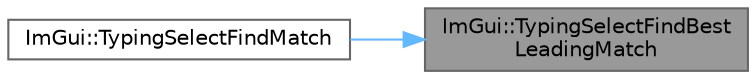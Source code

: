 digraph "ImGui::TypingSelectFindBestLeadingMatch"
{
 // LATEX_PDF_SIZE
  bgcolor="transparent";
  edge [fontname=Helvetica,fontsize=10,labelfontname=Helvetica,labelfontsize=10];
  node [fontname=Helvetica,fontsize=10,shape=box,height=0.2,width=0.4];
  rankdir="RL";
  Node1 [id="Node000001",label="ImGui::TypingSelectFindBest\lLeadingMatch",height=0.2,width=0.4,color="gray40", fillcolor="grey60", style="filled", fontcolor="black",tooltip=" "];
  Node1 -> Node2 [id="edge1_Node000001_Node000002",dir="back",color="steelblue1",style="solid",tooltip=" "];
  Node2 [id="Node000002",label="ImGui::TypingSelectFindMatch",height=0.2,width=0.4,color="grey40", fillcolor="white", style="filled",URL="$namespace_im_gui.html#a8650c2ec1a532a5b7d67975716c5a90b",tooltip=" "];
}
